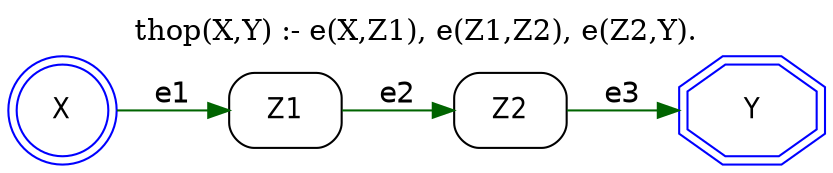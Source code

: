 strict digraph G {
	graph [bb="0,0,370,67",
		label="thop(X,Y) :- e(X,Z1), e(Z1,Z2), e(Z2,Y).",
		labelloc=t,
		lheight=0.21,
		lp="185,55.5",
		lwidth=3.21,
		rankdir=LR
	];
	node [label="\N"];
	X	 [color=blue,
		fontname="Helvetica-Narrow",
		height=0.61111,
		pos="22,22",
		shape=doublecircle,
		style=solid,
		width=0.61111];
	Z1	 [fontname="Helvetica-Narrow",
		height=0.5,
		pos="123,22",
		shape=box,
		style=rounded,
		width=0.75];
	X -> Z1	 [color=darkgreen,
		fontname=helvetica,
		label=e1,
		lp="70,29.5",
		pos="e,95.979,22 44.415,22 56.549,22 71.854,22 85.727,22"];
	Z2	 [fontname="Helvetica-Narrow",
		height=0.5,
		pos="229,22",
		shape=box,
		style=rounded,
		width=0.75];
	Z1 -> Z2	 [color=darkgreen,
		fontname=helvetica,
		label=e2,
		lp="176,29.5",
		pos="e,201.66,22 150.02,22 162.63,22 177.85,22 191.55,22"];
	Y	 [color=blue,
		fontname="Helvetica-Narrow",
		height=0.61111,
		pos="339,22",
		shape=doubleoctagon,
		style=solid,
		width=0.86111];
	Z2 -> Y	 [color=darkgreen,
		fontname=helvetica,
		label=e3,
		lp="282,29.5",
		pos="e,307.84,22 256.19,22 268.66,22 283.72,22 297.56,22"];
}

